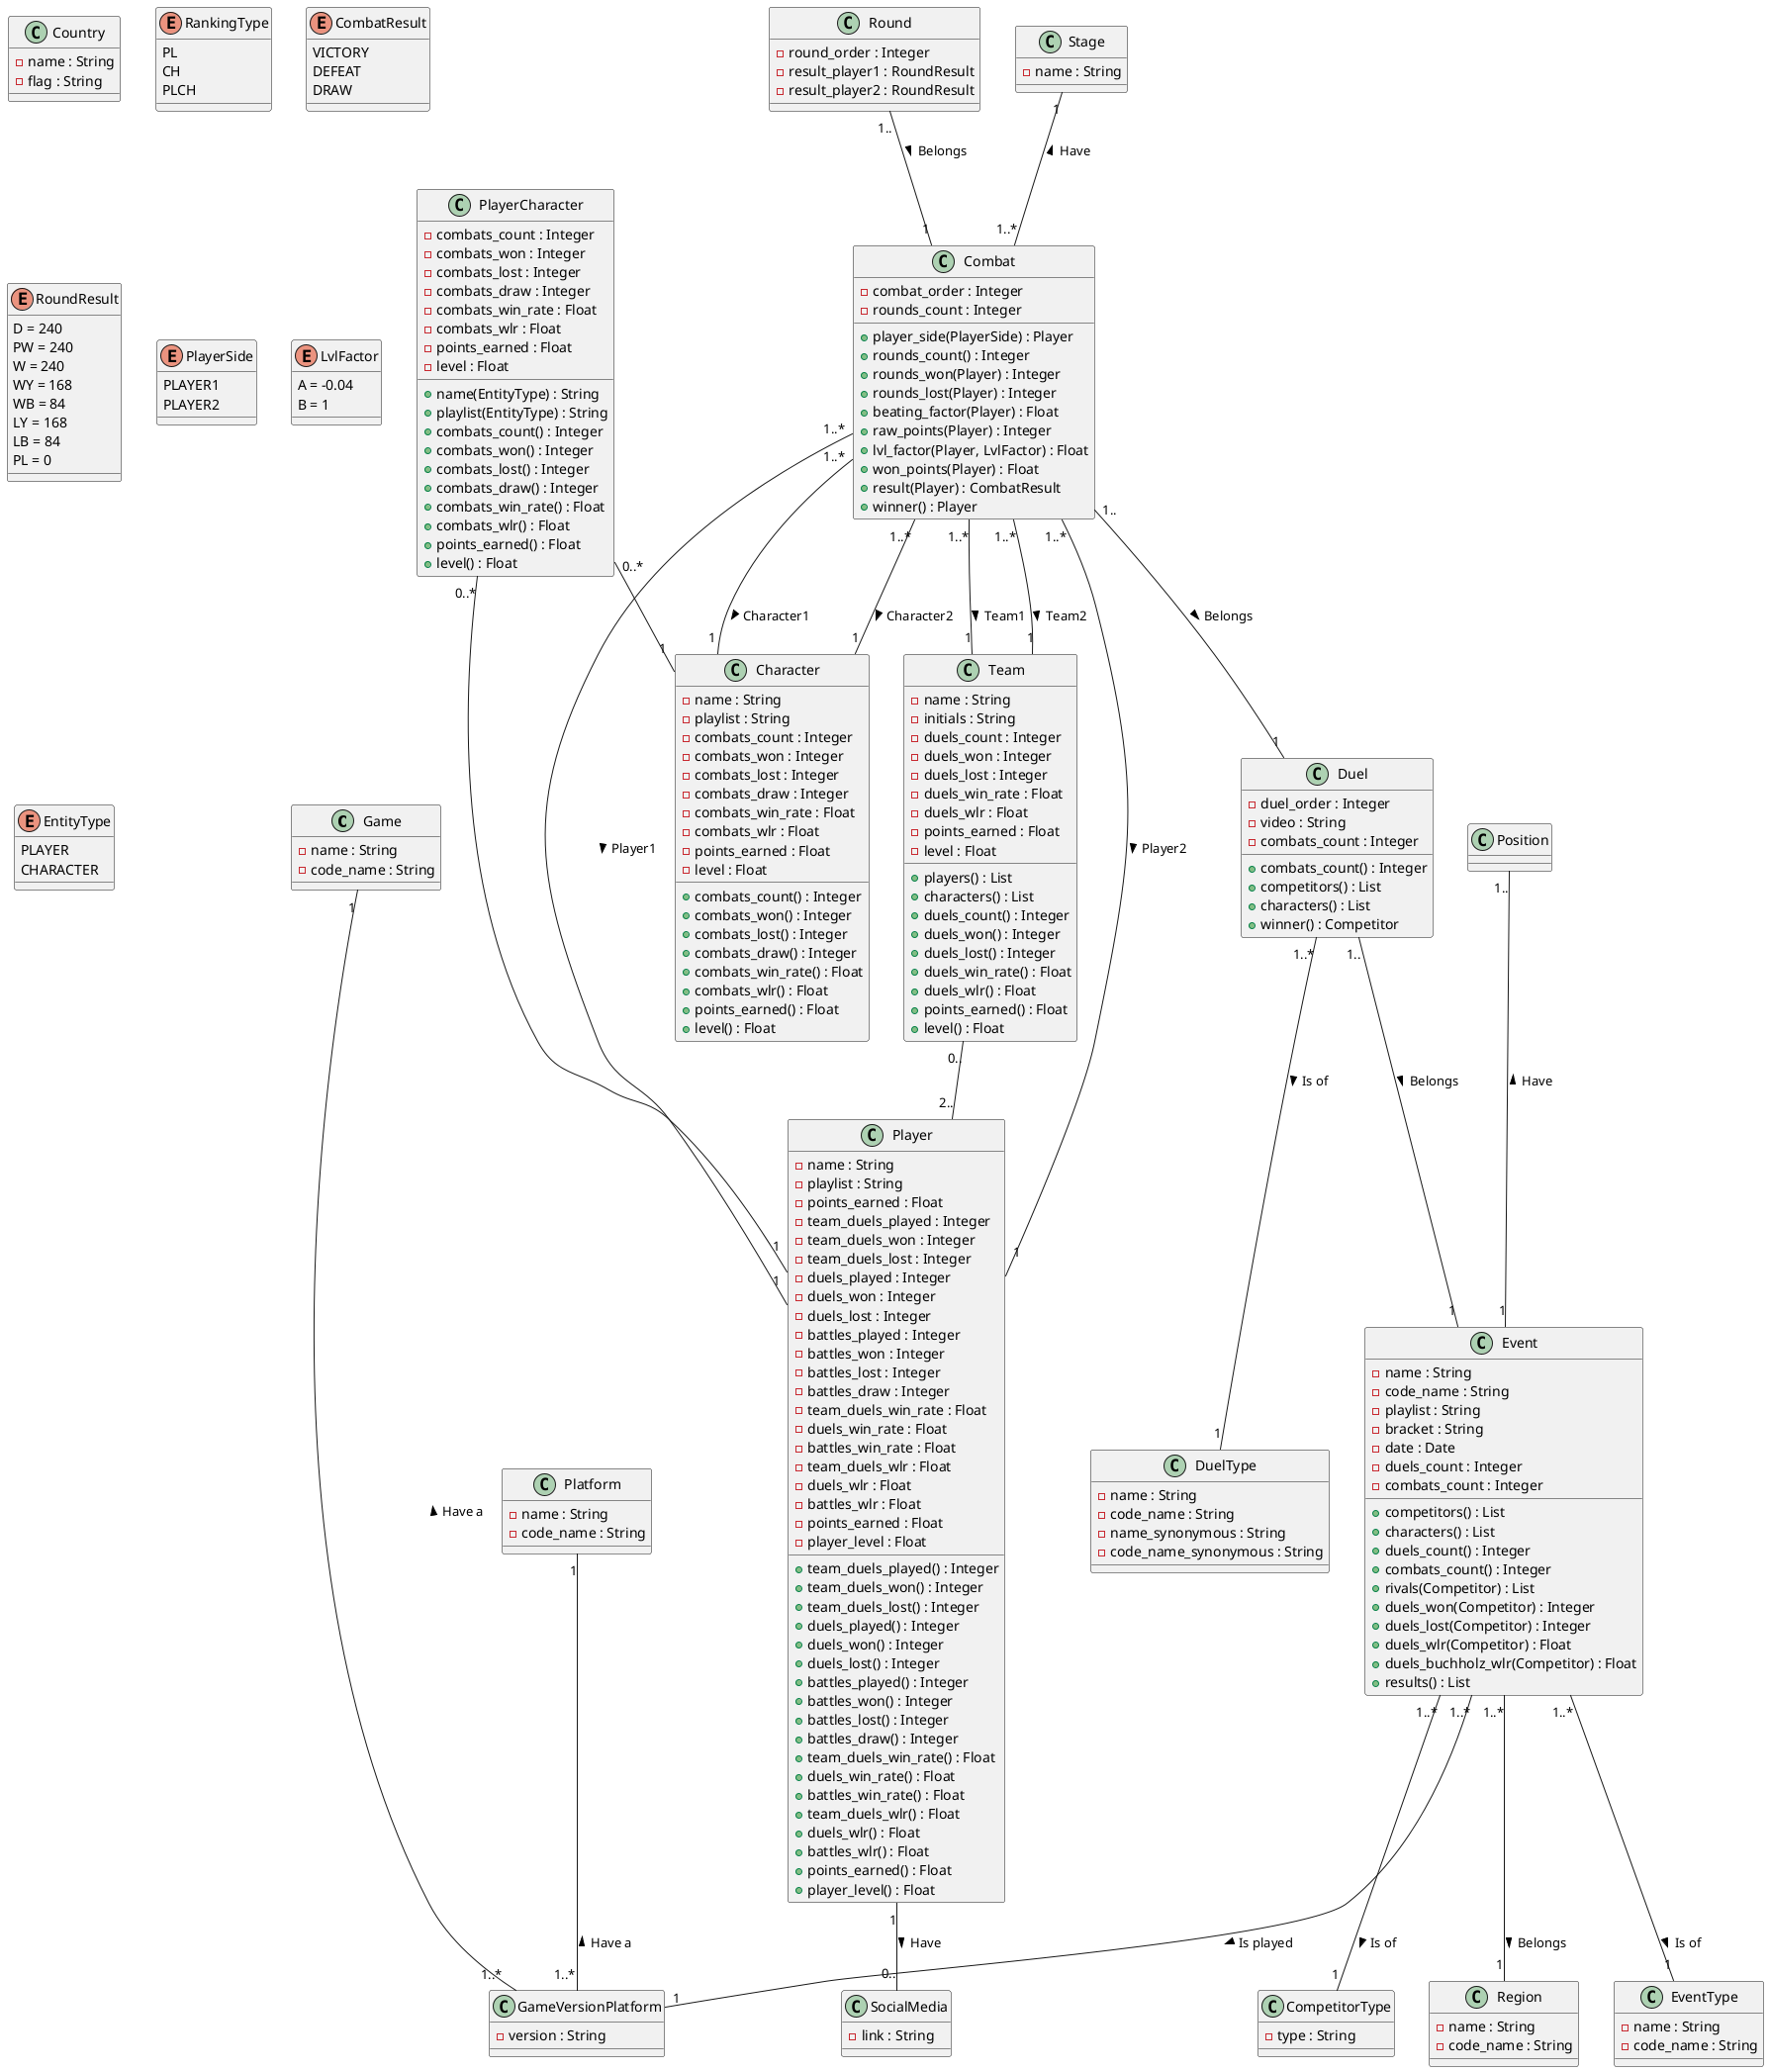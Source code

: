 @startuml SSLEcd

' Classes

class Game {
    - name : String
    - code_name : String
}

class Platform {
    - name : String
    - code_name : String
}

class Region {
    - name : String
    - code_name : String
}

class EventType {
    ' Attributes
    - name : String
    - code_name : String
}

class DuelType {
    - name : String
    - code_name : String
    - name_synonymous : String
    - code_name_synonymous : String
}

class Player {
    ' Attributes
    - name : String
    - playlist : String
    - points_earned : Float
    - team_duels_played : Integer
    - team_duels_won : Integer
    - team_duels_lost : Integer
    - duels_played : Integer
    - duels_won : Integer
    - duels_lost : Integer
    - battles_played : Integer
    - battles_won : Integer
    - battles_lost : Integer
    - battles_draw : Integer
    - team_duels_win_rate : Float
    - duels_win_rate : Float
    - battles_win_rate : Float
    - team_duels_wlr : Float
    - duels_wlr : Float
    - battles_wlr : Float
    - points_earned : Float
    - player_level : Float
    ' Methods
    + team_duels_played() : Integer
    + team_duels_won() : Integer
    + team_duels_lost() : Integer
    + duels_played() : Integer
    + duels_won() : Integer
    + duels_lost() : Integer
    + battles_played() : Integer
    + battles_won() : Integer
    + battles_lost() : Integer
    + battles_draw() : Integer
    + team_duels_win_rate() : Float
    + duels_win_rate() : Float
    + battles_win_rate() : Float
    + team_duels_wlr() : Float
    + duels_wlr() : Float
    + battles_wlr() : Float
    + points_earned() : Float
    + player_level() : Float
}

class Character {
    ' Attributes
    - name : String
    - playlist : String
    - combats_count : Integer
    - combats_won : Integer
    - combats_lost : Integer
    - combats_draw : Integer
    - combats_win_rate : Float
    - combats_wlr : Float
    - points_earned : Float
    - level : Float
    ' Methods
    + combats_count() : Integer
    + combats_won() : Integer
    + combats_lost() : Integer
    + combats_draw() : Integer
    + combats_win_rate() : Float
    + combats_wlr() : Float
    + points_earned() : Float
    + level() : Float
}

class GameVersionPlatform {
    - version : String
}

class SocialMedia {
    - link : String
}

class PlayerCharacter {
    ' Attributes
    - combats_count : Integer
    - combats_won : Integer
    - combats_lost : Integer
    - combats_draw : Integer
    - combats_win_rate : Float
    - combats_wlr : Float
    - points_earned : Float
    - level : Float
    ' Methods
    + name(EntityType) : String
    + playlist(EntityType) : String
    + combats_count() : Integer
    + combats_won() : Integer
    + combats_lost() : Integer
    + combats_draw() : Integer
    + combats_win_rate() : Float
    + combats_wlr() : Float
    + points_earned() : Float
    + level() : Float
}

class Event {
    ' Attributes
    - name : String
    - code_name : String
    - playlist : String
    - bracket : String
    - date : Date
    - duels_count : Integer
    - combats_count : Integer
    ' Methods
    + competitors() : List
    + characters() : List
    + duels_count() : Integer
    + combats_count() : Integer
    + rivals(Competitor) : List
    + duels_won(Competitor) : Integer
    + duels_lost(Competitor) : Integer
    + duels_wlr(Competitor) : Float
    + duels_buchholz_wlr(Competitor) : Float
    + results() : List
}

' class Position {
'     ' Attributes
'     - position : Integer
'     - duels_won : Integer
'     - duels_lost : Integer
'     - duels_wlr : Float
'     - duels_buchholz_wlr: Float
'     ' Methods
'     ' + position() : Integer
'     ' + duels_won() : Integer
'     ' + duels_lost() : Integer
'     ' + duels_wlr() : Float
'     ' + duels_buchholz_wlr() : Float
' }

class Duel {
    ' Attributes
    - duel_order : Integer
    - video : String
    - combats_count : Integer
    ' Methods
    ' + duel_order() : Integer
    ' + video() : String
    + combats_count() : Integer
    + competitors() : List
    + characters() : List
    + winner() : Competitor
}

class Team {
    ' Attributes
    - name : String
    - initials : String
    - duels_count : Integer
    - duels_won : Integer
    - duels_lost : Integer
    - duels_win_rate : Float
    - duels_wlr : Float
    - points_earned : Float
    - level : Float
    ' Methods
    ' + name() : String
    ' + initials() : String
    + players() : List
    + characters() : List
    + duels_count() : Integer
    + duels_won() : Integer
    + duels_lost() : Integer
    + duels_win_rate() : Float
    + duels_wlr() : Float
    + points_earned() : Float
    + level() : Float
}

class Combat {
    ' Attributes
    - combat_order : Integer
    - rounds_count : Integer
    ' Methods
    ' + combat_order() : Integer
    + player_side(PlayerSide) : Player
    + rounds_count() : Integer
    + rounds_won(Player) : Integer
    + rounds_lost(Player) : Integer
    + beating_factor(Player) : Float
    + raw_points(Player) : Integer
    + lvl_factor(Player, LvlFactor) : Float
    + won_points(Player) : Float
    + result(Player) : CombatResult
    + winner() : Player
}

class Round {
    ' Attributes
    - round_order : Integer
    - result_player1 : RoundResult
    - result_player2 : RoundResult
    ' Methods
    ' + round_order() : Integer
    ' + result_player1() : RoundResult
    ' + result_player2() : RoundResult
}

class Stage {
    ' Attributes
    - name : String
    ' Methods
}

' class Competitor {
'     ' Attributes
'     - type : CompetitorType
'     ' Methods
'     + type() : CompetitorType
' }

class Country {
    ' Attibutes
    - name : String
    - flag : String
}

class CompetitorType {
    ' Attibutes
    - type : String
}

' class Execution {
'     ' Methods
'     + create_database() : void
'     + generate_rankings() : void
' }

' class CombatHistory {
'     ' Attibutes
'     - combat_win_rate : Float
' }

' class DuelHistory {
'     ' Attibutes
'     - duel_win_rate : Float
' }

' class EventHistory {
'     ' Attibutes
'     - event_win_rate : Float
' }

' class Stats {

' }

' Relationships

Game "1" --- "1..*" GameVersionPlatform : Have a <
Platform "1" -- "1..*" GameVersionPlatform : Have a <
Player "1" -- "0.." SocialMedia : Have >
PlayerCharacter "0..*" -- "1" Character
PlayerCharacter "0..*" -- "1" Player
Event "1..*" -- "1" EventType : Is of >
Event "1..*" -- "1" CompetitorType : Is of >
Event "1..*" -- "1" Region : Belongs >
Event "1..*" -- "1" GameVersionPlatform : Is played >
Duel "1..*" -- "1" DuelType : Is of >
Duel "1.." -- "1" Event : Belongs >
Team "0.." -- "2.." Player
Combat "1..*" -- "1" Player : Player1 >
Combat "1..*" -- "1" Player : Player2 >
Combat "1..*" -- "1" Character : Character1 >
Combat "1..*" -- "1" Character : Character2 >
Combat "1..*" -- "1" Team : Team1 >
Combat "1..*" -- "1" Team : Team2 >
Combat "1.." -- "1" Duel : Belongs >
Round "1.." -- "1" Combat : Belongs >
Stage "1" -- "1..*" Combat : Have <
Position "1.." -- "1" Event : Have <
' Position "1.." -- "1" Competitor : Obtained <
' Competitor "1" -- "0..1" Player : Can be a >
' Competitor "1" -- "0..1" Team : Can be a >
' Competitor "1..*" -- "1" Country : Belongs to >
' Competitor "1" -- "1..*" CombatHistory : Have a <
' Combat "1" -- "1..*" CombatHistory : Have a <
' Competitor "1" -- "1..*" DuelHistory : Have a <
' Duel "1" -- "1..*" DuelHistory : Have a <
' Competitor "1" -- "1..*" EventHistory : Have a <
' Event "1" -- "1..*" EventHistory : Have a <

' Enums

enum RankingType {
    PL
    CH
    PLCH
}

enum CombatResult {
    VICTORY
    DEFEAT
    DRAW
}

enum RoundResult {
    D = 240
    PW = 240
    W = 240
    WY = 168
    WB = 84
    LY = 168
    LB = 84
    PL = 0
}

enum PlayerSide {
    PLAYER1
    PLAYER2
}

enum LvlFactor {
    A = -0.04
    B = 1
}

enum EntityType {
    PLAYER
    CHARACTER
}